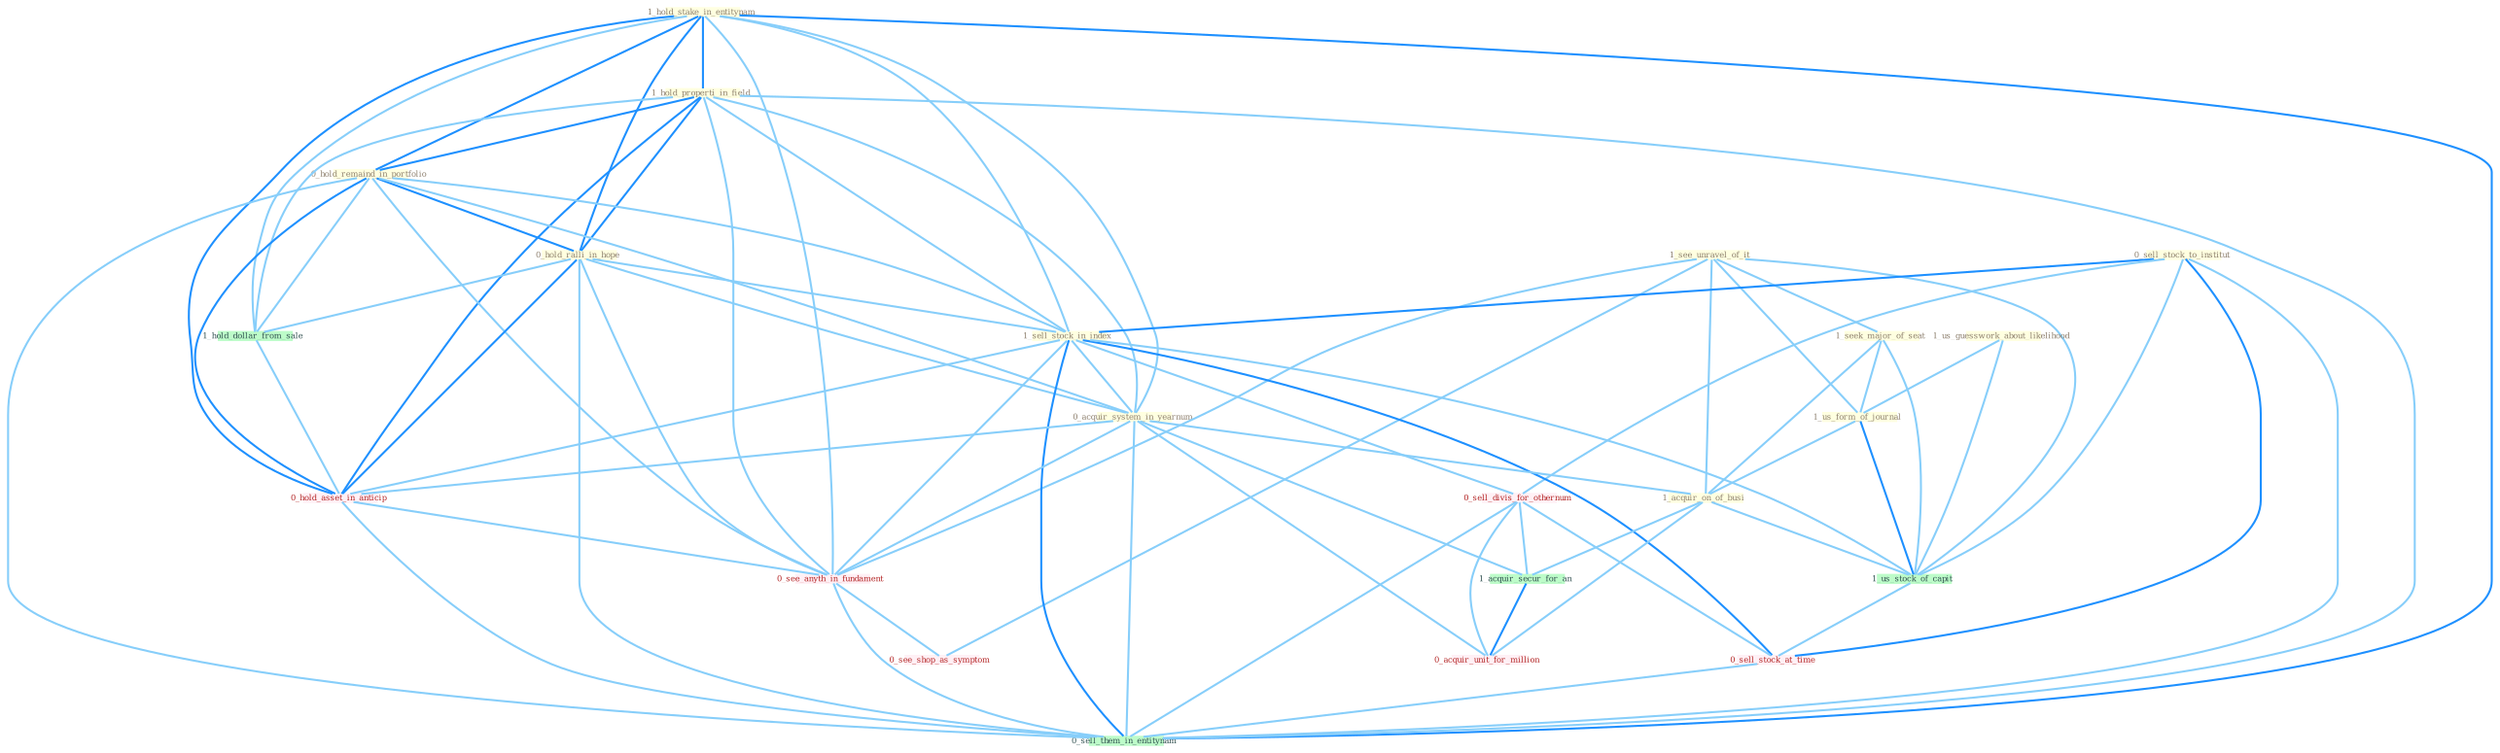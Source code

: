 Graph G{ 
    node
    [shape=polygon,style=filled,width=.5,height=.06,color="#BDFCC9",fixedsize=true,fontsize=4,
    fontcolor="#2f4f4f"];
    {node
    [color="#ffffe0", fontcolor="#8b7d6b"] "1_hold_stake_in_entitynam " "1_hold_properti_in_field " "1_see_unravel_of_it " "1_us_guesswork_about_likelihood " "0_hold_remaind_in_portfolio " "0_sell_stock_to_institut " "1_seek_major_of_seat " "0_hold_ralli_in_hope " "1_sell_stock_in_index " "1_us_form_of_journal " "0_acquir_system_in_yearnum " "1_acquir_on_of_busi "}
{node [color="#fff0f5", fontcolor="#b22222"] "0_sell_divis_for_othernum " "0_hold_asset_in_anticip " "0_sell_stock_at_time " "0_see_anyth_in_fundament " "0_acquir_unit_for_million " "0_see_shop_as_symptom "}
edge [color="#B0E2FF"];

	"1_hold_stake_in_entitynam " -- "1_hold_properti_in_field " [w="2", color="#1e90ff" , len=0.8];
	"1_hold_stake_in_entitynam " -- "0_hold_remaind_in_portfolio " [w="2", color="#1e90ff" , len=0.8];
	"1_hold_stake_in_entitynam " -- "0_hold_ralli_in_hope " [w="2", color="#1e90ff" , len=0.8];
	"1_hold_stake_in_entitynam " -- "1_sell_stock_in_index " [w="1", color="#87cefa" ];
	"1_hold_stake_in_entitynam " -- "0_acquir_system_in_yearnum " [w="1", color="#87cefa" ];
	"1_hold_stake_in_entitynam " -- "1_hold_dollar_from_sale " [w="1", color="#87cefa" ];
	"1_hold_stake_in_entitynam " -- "0_hold_asset_in_anticip " [w="2", color="#1e90ff" , len=0.8];
	"1_hold_stake_in_entitynam " -- "0_see_anyth_in_fundament " [w="1", color="#87cefa" ];
	"1_hold_stake_in_entitynam " -- "0_sell_them_in_entitynam " [w="2", color="#1e90ff" , len=0.8];
	"1_hold_properti_in_field " -- "0_hold_remaind_in_portfolio " [w="2", color="#1e90ff" , len=0.8];
	"1_hold_properti_in_field " -- "0_hold_ralli_in_hope " [w="2", color="#1e90ff" , len=0.8];
	"1_hold_properti_in_field " -- "1_sell_stock_in_index " [w="1", color="#87cefa" ];
	"1_hold_properti_in_field " -- "0_acquir_system_in_yearnum " [w="1", color="#87cefa" ];
	"1_hold_properti_in_field " -- "1_hold_dollar_from_sale " [w="1", color="#87cefa" ];
	"1_hold_properti_in_field " -- "0_hold_asset_in_anticip " [w="2", color="#1e90ff" , len=0.8];
	"1_hold_properti_in_field " -- "0_see_anyth_in_fundament " [w="1", color="#87cefa" ];
	"1_hold_properti_in_field " -- "0_sell_them_in_entitynam " [w="1", color="#87cefa" ];
	"1_see_unravel_of_it " -- "1_seek_major_of_seat " [w="1", color="#87cefa" ];
	"1_see_unravel_of_it " -- "1_us_form_of_journal " [w="1", color="#87cefa" ];
	"1_see_unravel_of_it " -- "1_acquir_on_of_busi " [w="1", color="#87cefa" ];
	"1_see_unravel_of_it " -- "1_us_stock_of_capit " [w="1", color="#87cefa" ];
	"1_see_unravel_of_it " -- "0_see_anyth_in_fundament " [w="1", color="#87cefa" ];
	"1_see_unravel_of_it " -- "0_see_shop_as_symptom " [w="1", color="#87cefa" ];
	"1_us_guesswork_about_likelihood " -- "1_us_form_of_journal " [w="1", color="#87cefa" ];
	"1_us_guesswork_about_likelihood " -- "1_us_stock_of_capit " [w="1", color="#87cefa" ];
	"0_hold_remaind_in_portfolio " -- "0_hold_ralli_in_hope " [w="2", color="#1e90ff" , len=0.8];
	"0_hold_remaind_in_portfolio " -- "1_sell_stock_in_index " [w="1", color="#87cefa" ];
	"0_hold_remaind_in_portfolio " -- "0_acquir_system_in_yearnum " [w="1", color="#87cefa" ];
	"0_hold_remaind_in_portfolio " -- "1_hold_dollar_from_sale " [w="1", color="#87cefa" ];
	"0_hold_remaind_in_portfolio " -- "0_hold_asset_in_anticip " [w="2", color="#1e90ff" , len=0.8];
	"0_hold_remaind_in_portfolio " -- "0_see_anyth_in_fundament " [w="1", color="#87cefa" ];
	"0_hold_remaind_in_portfolio " -- "0_sell_them_in_entitynam " [w="1", color="#87cefa" ];
	"0_sell_stock_to_institut " -- "1_sell_stock_in_index " [w="2", color="#1e90ff" , len=0.8];
	"0_sell_stock_to_institut " -- "0_sell_divis_for_othernum " [w="1", color="#87cefa" ];
	"0_sell_stock_to_institut " -- "1_us_stock_of_capit " [w="1", color="#87cefa" ];
	"0_sell_stock_to_institut " -- "0_sell_stock_at_time " [w="2", color="#1e90ff" , len=0.8];
	"0_sell_stock_to_institut " -- "0_sell_them_in_entitynam " [w="1", color="#87cefa" ];
	"1_seek_major_of_seat " -- "1_us_form_of_journal " [w="1", color="#87cefa" ];
	"1_seek_major_of_seat " -- "1_acquir_on_of_busi " [w="1", color="#87cefa" ];
	"1_seek_major_of_seat " -- "1_us_stock_of_capit " [w="1", color="#87cefa" ];
	"0_hold_ralli_in_hope " -- "1_sell_stock_in_index " [w="1", color="#87cefa" ];
	"0_hold_ralli_in_hope " -- "0_acquir_system_in_yearnum " [w="1", color="#87cefa" ];
	"0_hold_ralli_in_hope " -- "1_hold_dollar_from_sale " [w="1", color="#87cefa" ];
	"0_hold_ralli_in_hope " -- "0_hold_asset_in_anticip " [w="2", color="#1e90ff" , len=0.8];
	"0_hold_ralli_in_hope " -- "0_see_anyth_in_fundament " [w="1", color="#87cefa" ];
	"0_hold_ralli_in_hope " -- "0_sell_them_in_entitynam " [w="1", color="#87cefa" ];
	"1_sell_stock_in_index " -- "0_acquir_system_in_yearnum " [w="1", color="#87cefa" ];
	"1_sell_stock_in_index " -- "0_sell_divis_for_othernum " [w="1", color="#87cefa" ];
	"1_sell_stock_in_index " -- "1_us_stock_of_capit " [w="1", color="#87cefa" ];
	"1_sell_stock_in_index " -- "0_hold_asset_in_anticip " [w="1", color="#87cefa" ];
	"1_sell_stock_in_index " -- "0_sell_stock_at_time " [w="2", color="#1e90ff" , len=0.8];
	"1_sell_stock_in_index " -- "0_see_anyth_in_fundament " [w="1", color="#87cefa" ];
	"1_sell_stock_in_index " -- "0_sell_them_in_entitynam " [w="2", color="#1e90ff" , len=0.8];
	"1_us_form_of_journal " -- "1_acquir_on_of_busi " [w="1", color="#87cefa" ];
	"1_us_form_of_journal " -- "1_us_stock_of_capit " [w="2", color="#1e90ff" , len=0.8];
	"0_acquir_system_in_yearnum " -- "1_acquir_on_of_busi " [w="1", color="#87cefa" ];
	"0_acquir_system_in_yearnum " -- "1_acquir_secur_for_an " [w="1", color="#87cefa" ];
	"0_acquir_system_in_yearnum " -- "0_hold_asset_in_anticip " [w="1", color="#87cefa" ];
	"0_acquir_system_in_yearnum " -- "0_see_anyth_in_fundament " [w="1", color="#87cefa" ];
	"0_acquir_system_in_yearnum " -- "0_acquir_unit_for_million " [w="1", color="#87cefa" ];
	"0_acquir_system_in_yearnum " -- "0_sell_them_in_entitynam " [w="1", color="#87cefa" ];
	"1_acquir_on_of_busi " -- "1_acquir_secur_for_an " [w="1", color="#87cefa" ];
	"1_acquir_on_of_busi " -- "1_us_stock_of_capit " [w="1", color="#87cefa" ];
	"1_acquir_on_of_busi " -- "0_acquir_unit_for_million " [w="1", color="#87cefa" ];
	"0_sell_divis_for_othernum " -- "1_acquir_secur_for_an " [w="1", color="#87cefa" ];
	"0_sell_divis_for_othernum " -- "0_sell_stock_at_time " [w="1", color="#87cefa" ];
	"0_sell_divis_for_othernum " -- "0_acquir_unit_for_million " [w="1", color="#87cefa" ];
	"0_sell_divis_for_othernum " -- "0_sell_them_in_entitynam " [w="1", color="#87cefa" ];
	"1_acquir_secur_for_an " -- "0_acquir_unit_for_million " [w="2", color="#1e90ff" , len=0.8];
	"1_us_stock_of_capit " -- "0_sell_stock_at_time " [w="1", color="#87cefa" ];
	"1_hold_dollar_from_sale " -- "0_hold_asset_in_anticip " [w="1", color="#87cefa" ];
	"0_hold_asset_in_anticip " -- "0_see_anyth_in_fundament " [w="1", color="#87cefa" ];
	"0_hold_asset_in_anticip " -- "0_sell_them_in_entitynam " [w="1", color="#87cefa" ];
	"0_sell_stock_at_time " -- "0_sell_them_in_entitynam " [w="1", color="#87cefa" ];
	"0_see_anyth_in_fundament " -- "0_see_shop_as_symptom " [w="1", color="#87cefa" ];
	"0_see_anyth_in_fundament " -- "0_sell_them_in_entitynam " [w="1", color="#87cefa" ];
}